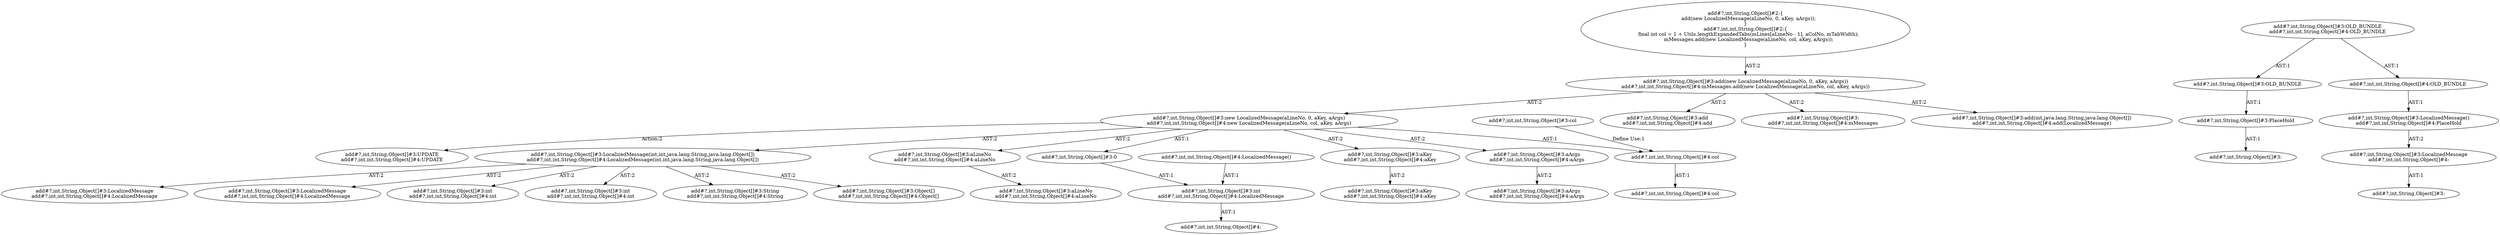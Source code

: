 digraph "Pattern" {
0 [label="add#?,int,String,Object[]#3:UPDATE
add#?,int,int,String,Object[]#4:UPDATE" shape=ellipse]
1 [label="add#?,int,String,Object[]#3:new LocalizedMessage(aLineNo, 0, aKey, aArgs)
add#?,int,int,String,Object[]#4:new LocalizedMessage(aLineNo, col, aKey, aArgs)" shape=ellipse]
2 [label="add#?,int,String,Object[]#3:add(new LocalizedMessage(aLineNo, 0, aKey, aArgs))
add#?,int,int,String,Object[]#4:mMessages.add(new LocalizedMessage(aLineNo, col, aKey, aArgs))" shape=ellipse]
3 [label="add#?,int,String,Object[]#2:\{
    add(new LocalizedMessage(aLineNo, 0, aKey, aArgs));
\}
add#?,int,int,String,Object[]#2:\{
    final int col = 1 + Utils.lengthExpandedTabs(mLines[aLineNo - 1], aColNo, mTabWidth);
    mMessages.add(new LocalizedMessage(aLineNo, col, aKey, aArgs));
\}" shape=ellipse]
4 [label="add#?,int,String,Object[]#3:add
add#?,int,int,String,Object[]#4:add" shape=ellipse]
5 [label="add#?,int,String,Object[]#3:
add#?,int,int,String,Object[]#4:mMessages" shape=ellipse]
6 [label="add#?,int,String,Object[]#3:add(int,java.lang.String,java.lang.Object[])
add#?,int,int,String,Object[]#4:add(LocalizedMessage)" shape=ellipse]
7 [label="add#?,int,String,Object[]#3:LocalizedMessage(int,int,java.lang.String,java.lang.Object[])
add#?,int,int,String,Object[]#4:LocalizedMessage(int,int,java.lang.String,java.lang.Object[])" shape=ellipse]
8 [label="add#?,int,String,Object[]#3:LocalizedMessage
add#?,int,int,String,Object[]#4:LocalizedMessage" shape=ellipse]
9 [label="add#?,int,String,Object[]#3:LocalizedMessage
add#?,int,int,String,Object[]#4:LocalizedMessage" shape=ellipse]
10 [label="add#?,int,String,Object[]#3:int
add#?,int,int,String,Object[]#4:int" shape=ellipse]
11 [label="add#?,int,String,Object[]#3:int
add#?,int,int,String,Object[]#4:int" shape=ellipse]
12 [label="add#?,int,String,Object[]#3:String
add#?,int,int,String,Object[]#4:String" shape=ellipse]
13 [label="add#?,int,String,Object[]#3:Object[]
add#?,int,int,String,Object[]#4:Object[]" shape=ellipse]
14 [label="add#?,int,String,Object[]#3:aLineNo
add#?,int,int,String,Object[]#4:aLineNo" shape=ellipse]
15 [label="add#?,int,String,Object[]#3:aLineNo
add#?,int,int,String,Object[]#4:aLineNo" shape=ellipse]
16 [label="add#?,int,String,Object[]#3:0" shape=ellipse]
17 [label="add#?,int,String,Object[]#3:int
add#?,int,int,String,Object[]#4:LocalizedMessage" shape=ellipse]
18 [label="add#?,int,String,Object[]#3:aKey
add#?,int,int,String,Object[]#4:aKey" shape=ellipse]
19 [label="add#?,int,String,Object[]#3:aKey
add#?,int,int,String,Object[]#4:aKey" shape=ellipse]
20 [label="add#?,int,String,Object[]#3:aArgs
add#?,int,int,String,Object[]#4:aArgs" shape=ellipse]
21 [label="add#?,int,String,Object[]#3:aArgs
add#?,int,int,String,Object[]#4:aArgs" shape=ellipse]
22 [label="add#?,int,String,Object[]#3:LocalizedMessage()
add#?,int,int,String,Object[]#4:PlaceHold" shape=ellipse]
23 [label="add#?,int,String,Object[]#3:LocalizedMessage
add#?,int,int,String,Object[]#4:" shape=ellipse]
24 [label="add#?,int,String,Object[]#3:" shape=ellipse]
25 [label="add#?,int,String,Object[]#3:OLD_BUNDLE
add#?,int,int,String,Object[]#4:OLD_BUNDLE" shape=ellipse]
26 [label="add#?,int,String,Object[]#3:OLD_BUNDLE" shape=ellipse]
27 [label="add#?,int,String,Object[]#3:PlaceHold" shape=ellipse]
28 [label="add#?,int,String,Object[]#3:" shape=ellipse]
29 [label="add#?,int,int,String,Object[]#4:col" shape=ellipse]
30 [label="add#?,int,int,String,Object[]#4:col" shape=ellipse]
31 [label="add#?,int,int,String,Object[]#4:" shape=ellipse]
32 [label="add#?,int,int,String,Object[]#3:col" shape=ellipse]
33 [label="add#?,int,int,String,Object[]#4:OLD_BUNDLE" shape=ellipse]
34 [label="add#?,int,int,String,Object[]#4:LocalizedMessage()" shape=ellipse]
1 -> 0 [label="Action:2"];
1 -> 7 [label="AST:2"];
1 -> 14 [label="AST:2"];
1 -> 16 [label="AST:1"];
1 -> 18 [label="AST:2"];
1 -> 20 [label="AST:2"];
1 -> 30 [label="AST:1"];
2 -> 1 [label="AST:2"];
2 -> 4 [label="AST:2"];
2 -> 5 [label="AST:2"];
2 -> 6 [label="AST:2"];
3 -> 2 [label="AST:2"];
7 -> 8 [label="AST:2"];
7 -> 9 [label="AST:2"];
7 -> 10 [label="AST:2"];
7 -> 11 [label="AST:2"];
7 -> 12 [label="AST:2"];
7 -> 13 [label="AST:2"];
14 -> 15 [label="AST:2"];
16 -> 17 [label="AST:1"];
17 -> 31 [label="AST:1"];
18 -> 19 [label="AST:2"];
20 -> 21 [label="AST:2"];
22 -> 23 [label="AST:2"];
23 -> 24 [label="AST:1"];
25 -> 26 [label="AST:1"];
25 -> 33 [label="AST:1"];
26 -> 27 [label="AST:1"];
27 -> 28 [label="AST:1"];
30 -> 29 [label="AST:1"];
32 -> 30 [label="Define Use:1"];
33 -> 22 [label="AST:1"];
34 -> 17 [label="AST:1"];
}